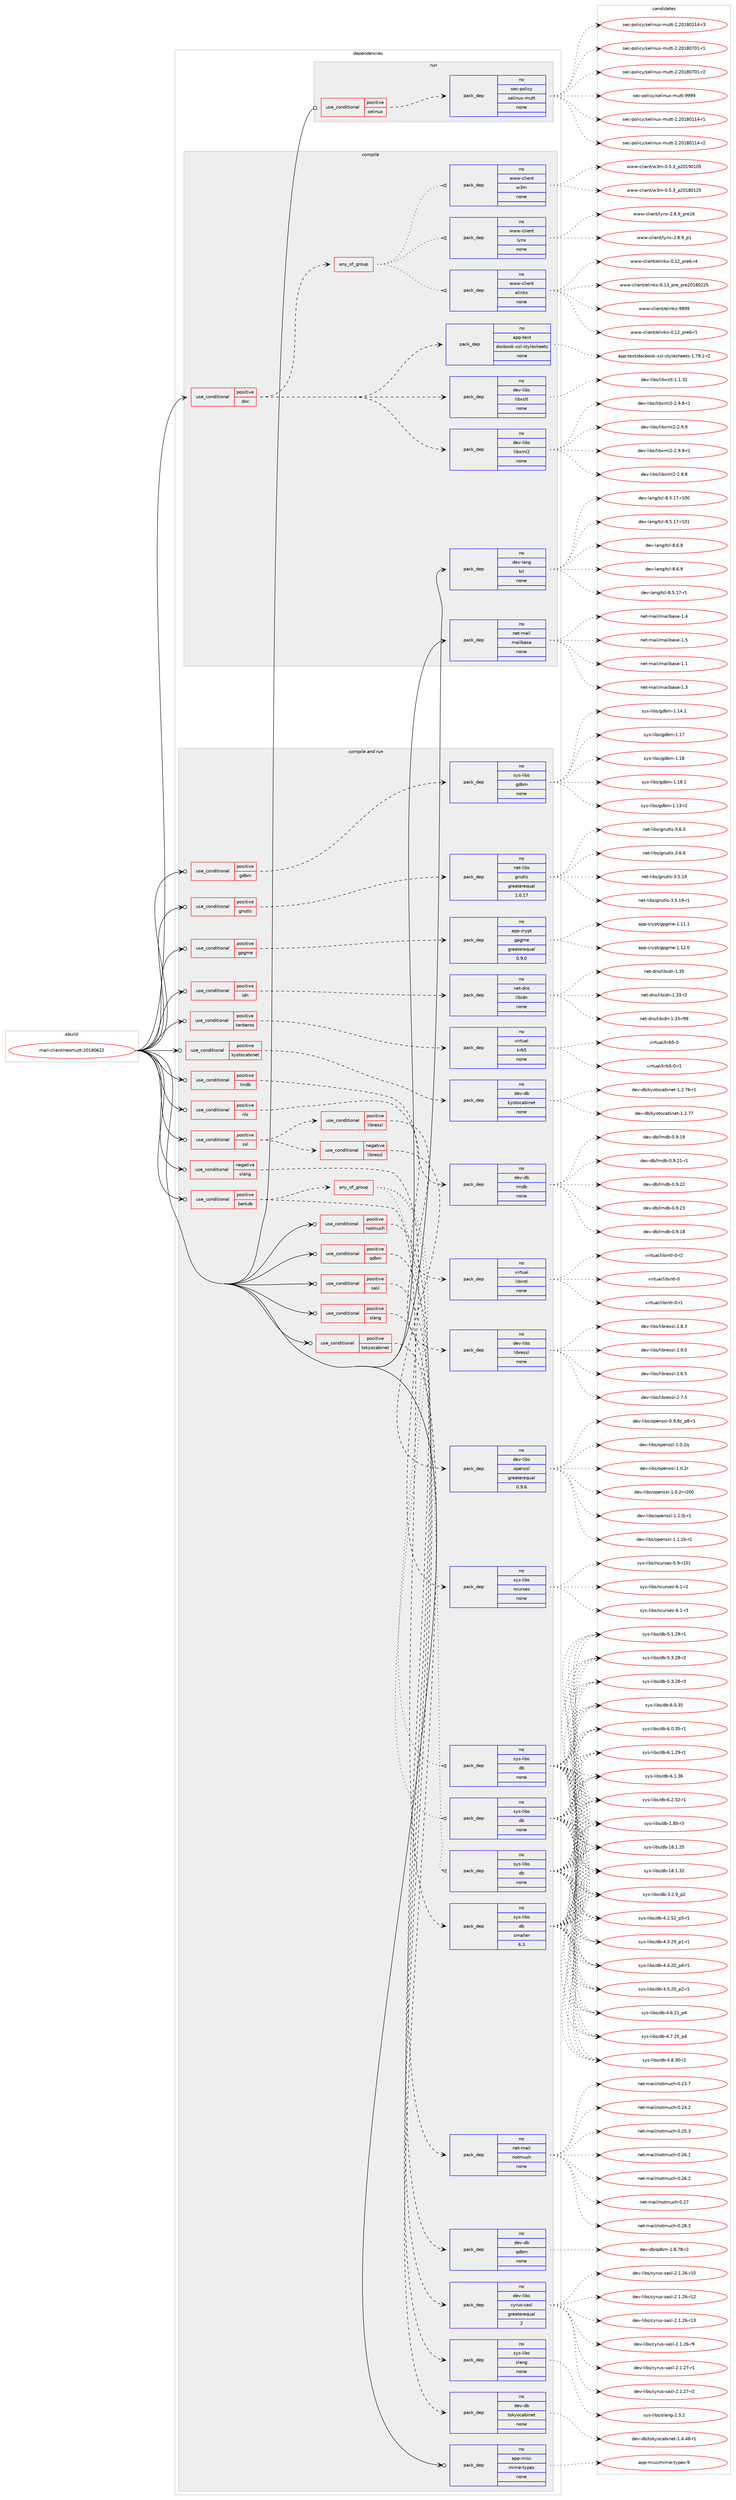 digraph prolog {

# *************
# Graph options
# *************

newrank=true;
concentrate=true;
compound=true;
graph [rankdir=LR,fontname=Helvetica,fontsize=10,ranksep=1.5];#, ranksep=2.5, nodesep=0.2];
edge  [arrowhead=vee];
node  [fontname=Helvetica,fontsize=10];

# **********
# The ebuild
# **********

subgraph cluster_leftcol {
color=gray;
rank=same;
label=<<i>ebuild</i>>;
id [label="mail-client/neomutt-20180622", color=red, width=4, href="../mail-client/neomutt-20180622.svg"];
}

# ****************
# The dependencies
# ****************

subgraph cluster_midcol {
color=gray;
label=<<i>dependencies</i>>;
subgraph cluster_compile {
fillcolor="#eeeeee";
style=filled;
label=<<i>compile</i>>;
subgraph cond430590 {
dependency1594308 [label=<<TABLE BORDER="0" CELLBORDER="1" CELLSPACING="0" CELLPADDING="4"><TR><TD ROWSPAN="3" CELLPADDING="10">use_conditional</TD></TR><TR><TD>positive</TD></TR><TR><TD>doc</TD></TR></TABLE>>, shape=none, color=red];
subgraph pack1138653 {
dependency1594309 [label=<<TABLE BORDER="0" CELLBORDER="1" CELLSPACING="0" CELLPADDING="4" WIDTH="220"><TR><TD ROWSPAN="6" CELLPADDING="30">pack_dep</TD></TR><TR><TD WIDTH="110">no</TD></TR><TR><TD>dev-libs</TD></TR><TR><TD>libxml2</TD></TR><TR><TD>none</TD></TR><TR><TD></TD></TR></TABLE>>, shape=none, color=blue];
}
dependency1594308:e -> dependency1594309:w [weight=20,style="dashed",arrowhead="vee"];
subgraph pack1138654 {
dependency1594310 [label=<<TABLE BORDER="0" CELLBORDER="1" CELLSPACING="0" CELLPADDING="4" WIDTH="220"><TR><TD ROWSPAN="6" CELLPADDING="30">pack_dep</TD></TR><TR><TD WIDTH="110">no</TD></TR><TR><TD>dev-libs</TD></TR><TR><TD>libxslt</TD></TR><TR><TD>none</TD></TR><TR><TD></TD></TR></TABLE>>, shape=none, color=blue];
}
dependency1594308:e -> dependency1594310:w [weight=20,style="dashed",arrowhead="vee"];
subgraph pack1138655 {
dependency1594311 [label=<<TABLE BORDER="0" CELLBORDER="1" CELLSPACING="0" CELLPADDING="4" WIDTH="220"><TR><TD ROWSPAN="6" CELLPADDING="30">pack_dep</TD></TR><TR><TD WIDTH="110">no</TD></TR><TR><TD>app-text</TD></TR><TR><TD>docbook-xsl-stylesheets</TD></TR><TR><TD>none</TD></TR><TR><TD></TD></TR></TABLE>>, shape=none, color=blue];
}
dependency1594308:e -> dependency1594311:w [weight=20,style="dashed",arrowhead="vee"];
subgraph any24421 {
dependency1594312 [label=<<TABLE BORDER="0" CELLBORDER="1" CELLSPACING="0" CELLPADDING="4"><TR><TD CELLPADDING="10">any_of_group</TD></TR></TABLE>>, shape=none, color=red];subgraph pack1138656 {
dependency1594313 [label=<<TABLE BORDER="0" CELLBORDER="1" CELLSPACING="0" CELLPADDING="4" WIDTH="220"><TR><TD ROWSPAN="6" CELLPADDING="30">pack_dep</TD></TR><TR><TD WIDTH="110">no</TD></TR><TR><TD>www-client</TD></TR><TR><TD>lynx</TD></TR><TR><TD>none</TD></TR><TR><TD></TD></TR></TABLE>>, shape=none, color=blue];
}
dependency1594312:e -> dependency1594313:w [weight=20,style="dotted",arrowhead="oinv"];
subgraph pack1138657 {
dependency1594314 [label=<<TABLE BORDER="0" CELLBORDER="1" CELLSPACING="0" CELLPADDING="4" WIDTH="220"><TR><TD ROWSPAN="6" CELLPADDING="30">pack_dep</TD></TR><TR><TD WIDTH="110">no</TD></TR><TR><TD>www-client</TD></TR><TR><TD>w3m</TD></TR><TR><TD>none</TD></TR><TR><TD></TD></TR></TABLE>>, shape=none, color=blue];
}
dependency1594312:e -> dependency1594314:w [weight=20,style="dotted",arrowhead="oinv"];
subgraph pack1138658 {
dependency1594315 [label=<<TABLE BORDER="0" CELLBORDER="1" CELLSPACING="0" CELLPADDING="4" WIDTH="220"><TR><TD ROWSPAN="6" CELLPADDING="30">pack_dep</TD></TR><TR><TD WIDTH="110">no</TD></TR><TR><TD>www-client</TD></TR><TR><TD>elinks</TD></TR><TR><TD>none</TD></TR><TR><TD></TD></TR></TABLE>>, shape=none, color=blue];
}
dependency1594312:e -> dependency1594315:w [weight=20,style="dotted",arrowhead="oinv"];
}
dependency1594308:e -> dependency1594312:w [weight=20,style="dashed",arrowhead="vee"];
}
id:e -> dependency1594308:w [weight=20,style="solid",arrowhead="vee"];
subgraph pack1138659 {
dependency1594316 [label=<<TABLE BORDER="0" CELLBORDER="1" CELLSPACING="0" CELLPADDING="4" WIDTH="220"><TR><TD ROWSPAN="6" CELLPADDING="30">pack_dep</TD></TR><TR><TD WIDTH="110">no</TD></TR><TR><TD>dev-lang</TD></TR><TR><TD>tcl</TD></TR><TR><TD>none</TD></TR><TR><TD></TD></TR></TABLE>>, shape=none, color=blue];
}
id:e -> dependency1594316:w [weight=20,style="solid",arrowhead="vee"];
subgraph pack1138660 {
dependency1594317 [label=<<TABLE BORDER="0" CELLBORDER="1" CELLSPACING="0" CELLPADDING="4" WIDTH="220"><TR><TD ROWSPAN="6" CELLPADDING="30">pack_dep</TD></TR><TR><TD WIDTH="110">no</TD></TR><TR><TD>net-mail</TD></TR><TR><TD>mailbase</TD></TR><TR><TD>none</TD></TR><TR><TD></TD></TR></TABLE>>, shape=none, color=blue];
}
id:e -> dependency1594317:w [weight=20,style="solid",arrowhead="vee"];
}
subgraph cluster_compileandrun {
fillcolor="#eeeeee";
style=filled;
label=<<i>compile and run</i>>;
subgraph cond430591 {
dependency1594318 [label=<<TABLE BORDER="0" CELLBORDER="1" CELLSPACING="0" CELLPADDING="4"><TR><TD ROWSPAN="3" CELLPADDING="10">use_conditional</TD></TR><TR><TD>negative</TD></TR><TR><TD>slang</TD></TR></TABLE>>, shape=none, color=red];
subgraph pack1138661 {
dependency1594319 [label=<<TABLE BORDER="0" CELLBORDER="1" CELLSPACING="0" CELLPADDING="4" WIDTH="220"><TR><TD ROWSPAN="6" CELLPADDING="30">pack_dep</TD></TR><TR><TD WIDTH="110">no</TD></TR><TR><TD>sys-libs</TD></TR><TR><TD>ncurses</TD></TR><TR><TD>none</TD></TR><TR><TD></TD></TR></TABLE>>, shape=none, color=blue];
}
dependency1594318:e -> dependency1594319:w [weight=20,style="dashed",arrowhead="vee"];
}
id:e -> dependency1594318:w [weight=20,style="solid",arrowhead="odotvee"];
subgraph cond430592 {
dependency1594320 [label=<<TABLE BORDER="0" CELLBORDER="1" CELLSPACING="0" CELLPADDING="4"><TR><TD ROWSPAN="3" CELLPADDING="10">use_conditional</TD></TR><TR><TD>positive</TD></TR><TR><TD>berkdb</TD></TR></TABLE>>, shape=none, color=red];
subgraph any24422 {
dependency1594321 [label=<<TABLE BORDER="0" CELLBORDER="1" CELLSPACING="0" CELLPADDING="4"><TR><TD CELLPADDING="10">any_of_group</TD></TR></TABLE>>, shape=none, color=red];subgraph pack1138662 {
dependency1594322 [label=<<TABLE BORDER="0" CELLBORDER="1" CELLSPACING="0" CELLPADDING="4" WIDTH="220"><TR><TD ROWSPAN="6" CELLPADDING="30">pack_dep</TD></TR><TR><TD WIDTH="110">no</TD></TR><TR><TD>sys-libs</TD></TR><TR><TD>db</TD></TR><TR><TD>none</TD></TR><TR><TD></TD></TR></TABLE>>, shape=none, color=blue];
}
dependency1594321:e -> dependency1594322:w [weight=20,style="dotted",arrowhead="oinv"];
subgraph pack1138663 {
dependency1594323 [label=<<TABLE BORDER="0" CELLBORDER="1" CELLSPACING="0" CELLPADDING="4" WIDTH="220"><TR><TD ROWSPAN="6" CELLPADDING="30">pack_dep</TD></TR><TR><TD WIDTH="110">no</TD></TR><TR><TD>sys-libs</TD></TR><TR><TD>db</TD></TR><TR><TD>none</TD></TR><TR><TD></TD></TR></TABLE>>, shape=none, color=blue];
}
dependency1594321:e -> dependency1594323:w [weight=20,style="dotted",arrowhead="oinv"];
subgraph pack1138664 {
dependency1594324 [label=<<TABLE BORDER="0" CELLBORDER="1" CELLSPACING="0" CELLPADDING="4" WIDTH="220"><TR><TD ROWSPAN="6" CELLPADDING="30">pack_dep</TD></TR><TR><TD WIDTH="110">no</TD></TR><TR><TD>sys-libs</TD></TR><TR><TD>db</TD></TR><TR><TD>none</TD></TR><TR><TD></TD></TR></TABLE>>, shape=none, color=blue];
}
dependency1594321:e -> dependency1594324:w [weight=20,style="dotted",arrowhead="oinv"];
}
dependency1594320:e -> dependency1594321:w [weight=20,style="dashed",arrowhead="vee"];
subgraph pack1138665 {
dependency1594325 [label=<<TABLE BORDER="0" CELLBORDER="1" CELLSPACING="0" CELLPADDING="4" WIDTH="220"><TR><TD ROWSPAN="6" CELLPADDING="30">pack_dep</TD></TR><TR><TD WIDTH="110">no</TD></TR><TR><TD>sys-libs</TD></TR><TR><TD>db</TD></TR><TR><TD>smaller</TD></TR><TR><TD>6.3</TD></TR></TABLE>>, shape=none, color=blue];
}
dependency1594320:e -> dependency1594325:w [weight=20,style="dashed",arrowhead="vee"];
}
id:e -> dependency1594320:w [weight=20,style="solid",arrowhead="odotvee"];
subgraph cond430593 {
dependency1594326 [label=<<TABLE BORDER="0" CELLBORDER="1" CELLSPACING="0" CELLPADDING="4"><TR><TD ROWSPAN="3" CELLPADDING="10">use_conditional</TD></TR><TR><TD>positive</TD></TR><TR><TD>gdbm</TD></TR></TABLE>>, shape=none, color=red];
subgraph pack1138666 {
dependency1594327 [label=<<TABLE BORDER="0" CELLBORDER="1" CELLSPACING="0" CELLPADDING="4" WIDTH="220"><TR><TD ROWSPAN="6" CELLPADDING="30">pack_dep</TD></TR><TR><TD WIDTH="110">no</TD></TR><TR><TD>sys-libs</TD></TR><TR><TD>gdbm</TD></TR><TR><TD>none</TD></TR><TR><TD></TD></TR></TABLE>>, shape=none, color=blue];
}
dependency1594326:e -> dependency1594327:w [weight=20,style="dashed",arrowhead="vee"];
}
id:e -> dependency1594326:w [weight=20,style="solid",arrowhead="odotvee"];
subgraph cond430594 {
dependency1594328 [label=<<TABLE BORDER="0" CELLBORDER="1" CELLSPACING="0" CELLPADDING="4"><TR><TD ROWSPAN="3" CELLPADDING="10">use_conditional</TD></TR><TR><TD>positive</TD></TR><TR><TD>gnutls</TD></TR></TABLE>>, shape=none, color=red];
subgraph pack1138667 {
dependency1594329 [label=<<TABLE BORDER="0" CELLBORDER="1" CELLSPACING="0" CELLPADDING="4" WIDTH="220"><TR><TD ROWSPAN="6" CELLPADDING="30">pack_dep</TD></TR><TR><TD WIDTH="110">no</TD></TR><TR><TD>net-libs</TD></TR><TR><TD>gnutls</TD></TR><TR><TD>greaterequal</TD></TR><TR><TD>1.0.17</TD></TR></TABLE>>, shape=none, color=blue];
}
dependency1594328:e -> dependency1594329:w [weight=20,style="dashed",arrowhead="vee"];
}
id:e -> dependency1594328:w [weight=20,style="solid",arrowhead="odotvee"];
subgraph cond430595 {
dependency1594330 [label=<<TABLE BORDER="0" CELLBORDER="1" CELLSPACING="0" CELLPADDING="4"><TR><TD ROWSPAN="3" CELLPADDING="10">use_conditional</TD></TR><TR><TD>positive</TD></TR><TR><TD>gpgme</TD></TR></TABLE>>, shape=none, color=red];
subgraph pack1138668 {
dependency1594331 [label=<<TABLE BORDER="0" CELLBORDER="1" CELLSPACING="0" CELLPADDING="4" WIDTH="220"><TR><TD ROWSPAN="6" CELLPADDING="30">pack_dep</TD></TR><TR><TD WIDTH="110">no</TD></TR><TR><TD>app-crypt</TD></TR><TR><TD>gpgme</TD></TR><TR><TD>greaterequal</TD></TR><TR><TD>0.9.0</TD></TR></TABLE>>, shape=none, color=blue];
}
dependency1594330:e -> dependency1594331:w [weight=20,style="dashed",arrowhead="vee"];
}
id:e -> dependency1594330:w [weight=20,style="solid",arrowhead="odotvee"];
subgraph cond430596 {
dependency1594332 [label=<<TABLE BORDER="0" CELLBORDER="1" CELLSPACING="0" CELLPADDING="4"><TR><TD ROWSPAN="3" CELLPADDING="10">use_conditional</TD></TR><TR><TD>positive</TD></TR><TR><TD>idn</TD></TR></TABLE>>, shape=none, color=red];
subgraph pack1138669 {
dependency1594333 [label=<<TABLE BORDER="0" CELLBORDER="1" CELLSPACING="0" CELLPADDING="4" WIDTH="220"><TR><TD ROWSPAN="6" CELLPADDING="30">pack_dep</TD></TR><TR><TD WIDTH="110">no</TD></TR><TR><TD>net-dns</TD></TR><TR><TD>libidn</TD></TR><TR><TD>none</TD></TR><TR><TD></TD></TR></TABLE>>, shape=none, color=blue];
}
dependency1594332:e -> dependency1594333:w [weight=20,style="dashed",arrowhead="vee"];
}
id:e -> dependency1594332:w [weight=20,style="solid",arrowhead="odotvee"];
subgraph cond430597 {
dependency1594334 [label=<<TABLE BORDER="0" CELLBORDER="1" CELLSPACING="0" CELLPADDING="4"><TR><TD ROWSPAN="3" CELLPADDING="10">use_conditional</TD></TR><TR><TD>positive</TD></TR><TR><TD>kerberos</TD></TR></TABLE>>, shape=none, color=red];
subgraph pack1138670 {
dependency1594335 [label=<<TABLE BORDER="0" CELLBORDER="1" CELLSPACING="0" CELLPADDING="4" WIDTH="220"><TR><TD ROWSPAN="6" CELLPADDING="30">pack_dep</TD></TR><TR><TD WIDTH="110">no</TD></TR><TR><TD>virtual</TD></TR><TR><TD>krb5</TD></TR><TR><TD>none</TD></TR><TR><TD></TD></TR></TABLE>>, shape=none, color=blue];
}
dependency1594334:e -> dependency1594335:w [weight=20,style="dashed",arrowhead="vee"];
}
id:e -> dependency1594334:w [weight=20,style="solid",arrowhead="odotvee"];
subgraph cond430598 {
dependency1594336 [label=<<TABLE BORDER="0" CELLBORDER="1" CELLSPACING="0" CELLPADDING="4"><TR><TD ROWSPAN="3" CELLPADDING="10">use_conditional</TD></TR><TR><TD>positive</TD></TR><TR><TD>kyotocabinet</TD></TR></TABLE>>, shape=none, color=red];
subgraph pack1138671 {
dependency1594337 [label=<<TABLE BORDER="0" CELLBORDER="1" CELLSPACING="0" CELLPADDING="4" WIDTH="220"><TR><TD ROWSPAN="6" CELLPADDING="30">pack_dep</TD></TR><TR><TD WIDTH="110">no</TD></TR><TR><TD>dev-db</TD></TR><TR><TD>kyotocabinet</TD></TR><TR><TD>none</TD></TR><TR><TD></TD></TR></TABLE>>, shape=none, color=blue];
}
dependency1594336:e -> dependency1594337:w [weight=20,style="dashed",arrowhead="vee"];
}
id:e -> dependency1594336:w [weight=20,style="solid",arrowhead="odotvee"];
subgraph cond430599 {
dependency1594338 [label=<<TABLE BORDER="0" CELLBORDER="1" CELLSPACING="0" CELLPADDING="4"><TR><TD ROWSPAN="3" CELLPADDING="10">use_conditional</TD></TR><TR><TD>positive</TD></TR><TR><TD>lmdb</TD></TR></TABLE>>, shape=none, color=red];
subgraph pack1138672 {
dependency1594339 [label=<<TABLE BORDER="0" CELLBORDER="1" CELLSPACING="0" CELLPADDING="4" WIDTH="220"><TR><TD ROWSPAN="6" CELLPADDING="30">pack_dep</TD></TR><TR><TD WIDTH="110">no</TD></TR><TR><TD>dev-db</TD></TR><TR><TD>lmdb</TD></TR><TR><TD>none</TD></TR><TR><TD></TD></TR></TABLE>>, shape=none, color=blue];
}
dependency1594338:e -> dependency1594339:w [weight=20,style="dashed",arrowhead="vee"];
}
id:e -> dependency1594338:w [weight=20,style="solid",arrowhead="odotvee"];
subgraph cond430600 {
dependency1594340 [label=<<TABLE BORDER="0" CELLBORDER="1" CELLSPACING="0" CELLPADDING="4"><TR><TD ROWSPAN="3" CELLPADDING="10">use_conditional</TD></TR><TR><TD>positive</TD></TR><TR><TD>nls</TD></TR></TABLE>>, shape=none, color=red];
subgraph pack1138673 {
dependency1594341 [label=<<TABLE BORDER="0" CELLBORDER="1" CELLSPACING="0" CELLPADDING="4" WIDTH="220"><TR><TD ROWSPAN="6" CELLPADDING="30">pack_dep</TD></TR><TR><TD WIDTH="110">no</TD></TR><TR><TD>virtual</TD></TR><TR><TD>libintl</TD></TR><TR><TD>none</TD></TR><TR><TD></TD></TR></TABLE>>, shape=none, color=blue];
}
dependency1594340:e -> dependency1594341:w [weight=20,style="dashed",arrowhead="vee"];
}
id:e -> dependency1594340:w [weight=20,style="solid",arrowhead="odotvee"];
subgraph cond430601 {
dependency1594342 [label=<<TABLE BORDER="0" CELLBORDER="1" CELLSPACING="0" CELLPADDING="4"><TR><TD ROWSPAN="3" CELLPADDING="10">use_conditional</TD></TR><TR><TD>positive</TD></TR><TR><TD>notmuch</TD></TR></TABLE>>, shape=none, color=red];
subgraph pack1138674 {
dependency1594343 [label=<<TABLE BORDER="0" CELLBORDER="1" CELLSPACING="0" CELLPADDING="4" WIDTH="220"><TR><TD ROWSPAN="6" CELLPADDING="30">pack_dep</TD></TR><TR><TD WIDTH="110">no</TD></TR><TR><TD>net-mail</TD></TR><TR><TD>notmuch</TD></TR><TR><TD>none</TD></TR><TR><TD></TD></TR></TABLE>>, shape=none, color=blue];
}
dependency1594342:e -> dependency1594343:w [weight=20,style="dashed",arrowhead="vee"];
}
id:e -> dependency1594342:w [weight=20,style="solid",arrowhead="odotvee"];
subgraph cond430602 {
dependency1594344 [label=<<TABLE BORDER="0" CELLBORDER="1" CELLSPACING="0" CELLPADDING="4"><TR><TD ROWSPAN="3" CELLPADDING="10">use_conditional</TD></TR><TR><TD>positive</TD></TR><TR><TD>qdbm</TD></TR></TABLE>>, shape=none, color=red];
subgraph pack1138675 {
dependency1594345 [label=<<TABLE BORDER="0" CELLBORDER="1" CELLSPACING="0" CELLPADDING="4" WIDTH="220"><TR><TD ROWSPAN="6" CELLPADDING="30">pack_dep</TD></TR><TR><TD WIDTH="110">no</TD></TR><TR><TD>dev-db</TD></TR><TR><TD>qdbm</TD></TR><TR><TD>none</TD></TR><TR><TD></TD></TR></TABLE>>, shape=none, color=blue];
}
dependency1594344:e -> dependency1594345:w [weight=20,style="dashed",arrowhead="vee"];
}
id:e -> dependency1594344:w [weight=20,style="solid",arrowhead="odotvee"];
subgraph cond430603 {
dependency1594346 [label=<<TABLE BORDER="0" CELLBORDER="1" CELLSPACING="0" CELLPADDING="4"><TR><TD ROWSPAN="3" CELLPADDING="10">use_conditional</TD></TR><TR><TD>positive</TD></TR><TR><TD>sasl</TD></TR></TABLE>>, shape=none, color=red];
subgraph pack1138676 {
dependency1594347 [label=<<TABLE BORDER="0" CELLBORDER="1" CELLSPACING="0" CELLPADDING="4" WIDTH="220"><TR><TD ROWSPAN="6" CELLPADDING="30">pack_dep</TD></TR><TR><TD WIDTH="110">no</TD></TR><TR><TD>dev-libs</TD></TR><TR><TD>cyrus-sasl</TD></TR><TR><TD>greaterequal</TD></TR><TR><TD>2</TD></TR></TABLE>>, shape=none, color=blue];
}
dependency1594346:e -> dependency1594347:w [weight=20,style="dashed",arrowhead="vee"];
}
id:e -> dependency1594346:w [weight=20,style="solid",arrowhead="odotvee"];
subgraph cond430604 {
dependency1594348 [label=<<TABLE BORDER="0" CELLBORDER="1" CELLSPACING="0" CELLPADDING="4"><TR><TD ROWSPAN="3" CELLPADDING="10">use_conditional</TD></TR><TR><TD>positive</TD></TR><TR><TD>slang</TD></TR></TABLE>>, shape=none, color=red];
subgraph pack1138677 {
dependency1594349 [label=<<TABLE BORDER="0" CELLBORDER="1" CELLSPACING="0" CELLPADDING="4" WIDTH="220"><TR><TD ROWSPAN="6" CELLPADDING="30">pack_dep</TD></TR><TR><TD WIDTH="110">no</TD></TR><TR><TD>sys-libs</TD></TR><TR><TD>slang</TD></TR><TR><TD>none</TD></TR><TR><TD></TD></TR></TABLE>>, shape=none, color=blue];
}
dependency1594348:e -> dependency1594349:w [weight=20,style="dashed",arrowhead="vee"];
}
id:e -> dependency1594348:w [weight=20,style="solid",arrowhead="odotvee"];
subgraph cond430605 {
dependency1594350 [label=<<TABLE BORDER="0" CELLBORDER="1" CELLSPACING="0" CELLPADDING="4"><TR><TD ROWSPAN="3" CELLPADDING="10">use_conditional</TD></TR><TR><TD>positive</TD></TR><TR><TD>ssl</TD></TR></TABLE>>, shape=none, color=red];
subgraph cond430606 {
dependency1594351 [label=<<TABLE BORDER="0" CELLBORDER="1" CELLSPACING="0" CELLPADDING="4"><TR><TD ROWSPAN="3" CELLPADDING="10">use_conditional</TD></TR><TR><TD>negative</TD></TR><TR><TD>libressl</TD></TR></TABLE>>, shape=none, color=red];
subgraph pack1138678 {
dependency1594352 [label=<<TABLE BORDER="0" CELLBORDER="1" CELLSPACING="0" CELLPADDING="4" WIDTH="220"><TR><TD ROWSPAN="6" CELLPADDING="30">pack_dep</TD></TR><TR><TD WIDTH="110">no</TD></TR><TR><TD>dev-libs</TD></TR><TR><TD>openssl</TD></TR><TR><TD>greaterequal</TD></TR><TR><TD>0.9.6</TD></TR></TABLE>>, shape=none, color=blue];
}
dependency1594351:e -> dependency1594352:w [weight=20,style="dashed",arrowhead="vee"];
}
dependency1594350:e -> dependency1594351:w [weight=20,style="dashed",arrowhead="vee"];
subgraph cond430607 {
dependency1594353 [label=<<TABLE BORDER="0" CELLBORDER="1" CELLSPACING="0" CELLPADDING="4"><TR><TD ROWSPAN="3" CELLPADDING="10">use_conditional</TD></TR><TR><TD>positive</TD></TR><TR><TD>libressl</TD></TR></TABLE>>, shape=none, color=red];
subgraph pack1138679 {
dependency1594354 [label=<<TABLE BORDER="0" CELLBORDER="1" CELLSPACING="0" CELLPADDING="4" WIDTH="220"><TR><TD ROWSPAN="6" CELLPADDING="30">pack_dep</TD></TR><TR><TD WIDTH="110">no</TD></TR><TR><TD>dev-libs</TD></TR><TR><TD>libressl</TD></TR><TR><TD>none</TD></TR><TR><TD></TD></TR></TABLE>>, shape=none, color=blue];
}
dependency1594353:e -> dependency1594354:w [weight=20,style="dashed",arrowhead="vee"];
}
dependency1594350:e -> dependency1594353:w [weight=20,style="dashed",arrowhead="vee"];
}
id:e -> dependency1594350:w [weight=20,style="solid",arrowhead="odotvee"];
subgraph cond430608 {
dependency1594355 [label=<<TABLE BORDER="0" CELLBORDER="1" CELLSPACING="0" CELLPADDING="4"><TR><TD ROWSPAN="3" CELLPADDING="10">use_conditional</TD></TR><TR><TD>positive</TD></TR><TR><TD>tokyocabinet</TD></TR></TABLE>>, shape=none, color=red];
subgraph pack1138680 {
dependency1594356 [label=<<TABLE BORDER="0" CELLBORDER="1" CELLSPACING="0" CELLPADDING="4" WIDTH="220"><TR><TD ROWSPAN="6" CELLPADDING="30">pack_dep</TD></TR><TR><TD WIDTH="110">no</TD></TR><TR><TD>dev-db</TD></TR><TR><TD>tokyocabinet</TD></TR><TR><TD>none</TD></TR><TR><TD></TD></TR></TABLE>>, shape=none, color=blue];
}
dependency1594355:e -> dependency1594356:w [weight=20,style="dashed",arrowhead="vee"];
}
id:e -> dependency1594355:w [weight=20,style="solid",arrowhead="odotvee"];
subgraph pack1138681 {
dependency1594357 [label=<<TABLE BORDER="0" CELLBORDER="1" CELLSPACING="0" CELLPADDING="4" WIDTH="220"><TR><TD ROWSPAN="6" CELLPADDING="30">pack_dep</TD></TR><TR><TD WIDTH="110">no</TD></TR><TR><TD>app-misc</TD></TR><TR><TD>mime-types</TD></TR><TR><TD>none</TD></TR><TR><TD></TD></TR></TABLE>>, shape=none, color=blue];
}
id:e -> dependency1594357:w [weight=20,style="solid",arrowhead="odotvee"];
}
subgraph cluster_run {
fillcolor="#eeeeee";
style=filled;
label=<<i>run</i>>;
subgraph cond430609 {
dependency1594358 [label=<<TABLE BORDER="0" CELLBORDER="1" CELLSPACING="0" CELLPADDING="4"><TR><TD ROWSPAN="3" CELLPADDING="10">use_conditional</TD></TR><TR><TD>positive</TD></TR><TR><TD>selinux</TD></TR></TABLE>>, shape=none, color=red];
subgraph pack1138682 {
dependency1594359 [label=<<TABLE BORDER="0" CELLBORDER="1" CELLSPACING="0" CELLPADDING="4" WIDTH="220"><TR><TD ROWSPAN="6" CELLPADDING="30">pack_dep</TD></TR><TR><TD WIDTH="110">no</TD></TR><TR><TD>sec-policy</TD></TR><TR><TD>selinux-mutt</TD></TR><TR><TD>none</TD></TR><TR><TD></TD></TR></TABLE>>, shape=none, color=blue];
}
dependency1594358:e -> dependency1594359:w [weight=20,style="dashed",arrowhead="vee"];
}
id:e -> dependency1594358:w [weight=20,style="solid",arrowhead="odot"];
}
}

# **************
# The candidates
# **************

subgraph cluster_choices {
rank=same;
color=gray;
label=<<i>candidates</i>>;

subgraph choice1138653 {
color=black;
nodesep=1;
choice1001011184510810598115471081059812010910850455046574656 [label="dev-libs/libxml2-2.9.8", color=red, width=4,href="../dev-libs/libxml2-2.9.8.svg"];
choice10010111845108105981154710810598120109108504550465746564511449 [label="dev-libs/libxml2-2.9.8-r1", color=red, width=4,href="../dev-libs/libxml2-2.9.8-r1.svg"];
choice1001011184510810598115471081059812010910850455046574657 [label="dev-libs/libxml2-2.9.9", color=red, width=4,href="../dev-libs/libxml2-2.9.9.svg"];
choice10010111845108105981154710810598120109108504550465746574511449 [label="dev-libs/libxml2-2.9.9-r1", color=red, width=4,href="../dev-libs/libxml2-2.9.9-r1.svg"];
dependency1594309:e -> choice1001011184510810598115471081059812010910850455046574656:w [style=dotted,weight="100"];
dependency1594309:e -> choice10010111845108105981154710810598120109108504550465746564511449:w [style=dotted,weight="100"];
dependency1594309:e -> choice1001011184510810598115471081059812010910850455046574657:w [style=dotted,weight="100"];
dependency1594309:e -> choice10010111845108105981154710810598120109108504550465746574511449:w [style=dotted,weight="100"];
}
subgraph choice1138654 {
color=black;
nodesep=1;
choice1001011184510810598115471081059812011510811645494649465150 [label="dev-libs/libxslt-1.1.32", color=red, width=4,href="../dev-libs/libxslt-1.1.32.svg"];
dependency1594310:e -> choice1001011184510810598115471081059812011510811645494649465150:w [style=dotted,weight="100"];
}
subgraph choice1138655 {
color=black;
nodesep=1;
choice97112112451161011201164710011199981111111074512011510845115116121108101115104101101116115454946555746494511450 [label="app-text/docbook-xsl-stylesheets-1.79.1-r2", color=red, width=4,href="../app-text/docbook-xsl-stylesheets-1.79.1-r2.svg"];
dependency1594311:e -> choice97112112451161011201164710011199981111111074512011510845115116121108101115104101101116115454946555746494511450:w [style=dotted,weight="100"];
}
subgraph choice1138656 {
color=black;
nodesep=1;
choice1191191194599108105101110116471081211101204550465646579511249 [label="www-client/lynx-2.8.9_p1", color=red, width=4,href="../www-client/lynx-2.8.9_p1.svg"];
choice119119119459910810510111011647108121110120455046564657951121141014954 [label="www-client/lynx-2.8.9_pre16", color=red, width=4,href="../www-client/lynx-2.8.9_pre16.svg"];
dependency1594313:e -> choice1191191194599108105101110116471081211101204550465646579511249:w [style=dotted,weight="100"];
dependency1594313:e -> choice119119119459910810510111011647108121110120455046564657951121141014954:w [style=dotted,weight="100"];
}
subgraph choice1138657 {
color=black;
nodesep=1;
choice11911911945991081051011101164711951109454846534651951125048495648495053 [label="www-client/w3m-0.5.3_p20180125", color=red, width=4,href="../www-client/w3m-0.5.3_p20180125.svg"];
choice11911911945991081051011101164711951109454846534651951125048495748494853 [label="www-client/w3m-0.5.3_p20190105", color=red, width=4,href="../www-client/w3m-0.5.3_p20190105.svg"];
dependency1594314:e -> choice11911911945991081051011101164711951109454846534651951125048495648495053:w [style=dotted,weight="100"];
dependency1594314:e -> choice11911911945991081051011101164711951109454846534651951125048495748494853:w [style=dotted,weight="100"];
}
subgraph choice1138658 {
color=black;
nodesep=1;
choice119119119459910810510111011647101108105110107115454846495095112114101544511449 [label="www-client/elinks-0.12_pre6-r1", color=red, width=4,href="../www-client/elinks-0.12_pre6-r1.svg"];
choice119119119459910810510111011647101108105110107115454846495095112114101544511452 [label="www-client/elinks-0.12_pre6-r4", color=red, width=4,href="../www-client/elinks-0.12_pre6-r4.svg"];
choice119119119459910810510111011647101108105110107115454846495195112114101951121141015048495648505053 [label="www-client/elinks-0.13_pre_pre20180225", color=red, width=4,href="../www-client/elinks-0.13_pre_pre20180225.svg"];
choice1191191194599108105101110116471011081051101071154557575757 [label="www-client/elinks-9999", color=red, width=4,href="../www-client/elinks-9999.svg"];
dependency1594315:e -> choice119119119459910810510111011647101108105110107115454846495095112114101544511449:w [style=dotted,weight="100"];
dependency1594315:e -> choice119119119459910810510111011647101108105110107115454846495095112114101544511452:w [style=dotted,weight="100"];
dependency1594315:e -> choice119119119459910810510111011647101108105110107115454846495195112114101951121141015048495648505053:w [style=dotted,weight="100"];
dependency1594315:e -> choice1191191194599108105101110116471011081051101071154557575757:w [style=dotted,weight="100"];
}
subgraph choice1138659 {
color=black;
nodesep=1;
choice10010111845108971101034711699108455646534649554511449 [label="dev-lang/tcl-8.5.17-r1", color=red, width=4,href="../dev-lang/tcl-8.5.17-r1.svg"];
choice100101118451089711010347116991084556465346495545114494848 [label="dev-lang/tcl-8.5.17-r100", color=red, width=4,href="../dev-lang/tcl-8.5.17-r100.svg"];
choice100101118451089711010347116991084556465346495545114494849 [label="dev-lang/tcl-8.5.17-r101", color=red, width=4,href="../dev-lang/tcl-8.5.17-r101.svg"];
choice10010111845108971101034711699108455646544656 [label="dev-lang/tcl-8.6.8", color=red, width=4,href="../dev-lang/tcl-8.6.8.svg"];
choice10010111845108971101034711699108455646544657 [label="dev-lang/tcl-8.6.9", color=red, width=4,href="../dev-lang/tcl-8.6.9.svg"];
dependency1594316:e -> choice10010111845108971101034711699108455646534649554511449:w [style=dotted,weight="100"];
dependency1594316:e -> choice100101118451089711010347116991084556465346495545114494848:w [style=dotted,weight="100"];
dependency1594316:e -> choice100101118451089711010347116991084556465346495545114494849:w [style=dotted,weight="100"];
dependency1594316:e -> choice10010111845108971101034711699108455646544656:w [style=dotted,weight="100"];
dependency1594316:e -> choice10010111845108971101034711699108455646544657:w [style=dotted,weight="100"];
}
subgraph choice1138660 {
color=black;
nodesep=1;
choice11010111645109971051084710997105108989711510145494649 [label="net-mail/mailbase-1.1", color=red, width=4,href="../net-mail/mailbase-1.1.svg"];
choice11010111645109971051084710997105108989711510145494651 [label="net-mail/mailbase-1.3", color=red, width=4,href="../net-mail/mailbase-1.3.svg"];
choice11010111645109971051084710997105108989711510145494652 [label="net-mail/mailbase-1.4", color=red, width=4,href="../net-mail/mailbase-1.4.svg"];
choice11010111645109971051084710997105108989711510145494653 [label="net-mail/mailbase-1.5", color=red, width=4,href="../net-mail/mailbase-1.5.svg"];
dependency1594317:e -> choice11010111645109971051084710997105108989711510145494649:w [style=dotted,weight="100"];
dependency1594317:e -> choice11010111645109971051084710997105108989711510145494651:w [style=dotted,weight="100"];
dependency1594317:e -> choice11010111645109971051084710997105108989711510145494652:w [style=dotted,weight="100"];
dependency1594317:e -> choice11010111645109971051084710997105108989711510145494653:w [style=dotted,weight="100"];
}
subgraph choice1138661 {
color=black;
nodesep=1;
choice115121115451081059811547110991171141151011154553465745114494849 [label="sys-libs/ncurses-5.9-r101", color=red, width=4,href="../sys-libs/ncurses-5.9-r101.svg"];
choice11512111545108105981154711099117114115101115455446494511450 [label="sys-libs/ncurses-6.1-r2", color=red, width=4,href="../sys-libs/ncurses-6.1-r2.svg"];
choice11512111545108105981154711099117114115101115455446494511451 [label="sys-libs/ncurses-6.1-r3", color=red, width=4,href="../sys-libs/ncurses-6.1-r3.svg"];
dependency1594319:e -> choice115121115451081059811547110991171141151011154553465745114494849:w [style=dotted,weight="100"];
dependency1594319:e -> choice11512111545108105981154711099117114115101115455446494511450:w [style=dotted,weight="100"];
dependency1594319:e -> choice11512111545108105981154711099117114115101115455446494511451:w [style=dotted,weight="100"];
}
subgraph choice1138662 {
color=black;
nodesep=1;
choice1151211154510810598115471009845494656534511451 [label="sys-libs/db-1.85-r3", color=red, width=4,href="../sys-libs/db-1.85-r3.svg"];
choice115121115451081059811547100984549564649465053 [label="sys-libs/db-18.1.25", color=red, width=4,href="../sys-libs/db-18.1.25.svg"];
choice115121115451081059811547100984549564649465150 [label="sys-libs/db-18.1.32", color=red, width=4,href="../sys-libs/db-18.1.32.svg"];
choice115121115451081059811547100984551465046579511250 [label="sys-libs/db-3.2.9_p2", color=red, width=4,href="../sys-libs/db-3.2.9_p2.svg"];
choice115121115451081059811547100984552465046535095112534511449 [label="sys-libs/db-4.2.52_p5-r1", color=red, width=4,href="../sys-libs/db-4.2.52_p5-r1.svg"];
choice115121115451081059811547100984552465146505795112494511449 [label="sys-libs/db-4.3.29_p1-r1", color=red, width=4,href="../sys-libs/db-4.3.29_p1-r1.svg"];
choice115121115451081059811547100984552465246504895112524511449 [label="sys-libs/db-4.4.20_p4-r1", color=red, width=4,href="../sys-libs/db-4.4.20_p4-r1.svg"];
choice115121115451081059811547100984552465346504895112504511449 [label="sys-libs/db-4.5.20_p2-r1", color=red, width=4,href="../sys-libs/db-4.5.20_p2-r1.svg"];
choice11512111545108105981154710098455246544650499511252 [label="sys-libs/db-4.6.21_p4", color=red, width=4,href="../sys-libs/db-4.6.21_p4.svg"];
choice11512111545108105981154710098455246554650539511252 [label="sys-libs/db-4.7.25_p4", color=red, width=4,href="../sys-libs/db-4.7.25_p4.svg"];
choice11512111545108105981154710098455246564651484511450 [label="sys-libs/db-4.8.30-r2", color=red, width=4,href="../sys-libs/db-4.8.30-r2.svg"];
choice11512111545108105981154710098455346494650574511449 [label="sys-libs/db-5.1.29-r1", color=red, width=4,href="../sys-libs/db-5.1.29-r1.svg"];
choice11512111545108105981154710098455346514650564511450 [label="sys-libs/db-5.3.28-r2", color=red, width=4,href="../sys-libs/db-5.3.28-r2.svg"];
choice11512111545108105981154710098455346514650564511451 [label="sys-libs/db-5.3.28-r3", color=red, width=4,href="../sys-libs/db-5.3.28-r3.svg"];
choice1151211154510810598115471009845544648465153 [label="sys-libs/db-6.0.35", color=red, width=4,href="../sys-libs/db-6.0.35.svg"];
choice11512111545108105981154710098455446484651534511449 [label="sys-libs/db-6.0.35-r1", color=red, width=4,href="../sys-libs/db-6.0.35-r1.svg"];
choice11512111545108105981154710098455446494650574511449 [label="sys-libs/db-6.1.29-r1", color=red, width=4,href="../sys-libs/db-6.1.29-r1.svg"];
choice1151211154510810598115471009845544649465154 [label="sys-libs/db-6.1.36", color=red, width=4,href="../sys-libs/db-6.1.36.svg"];
choice11512111545108105981154710098455446504651504511449 [label="sys-libs/db-6.2.32-r1", color=red, width=4,href="../sys-libs/db-6.2.32-r1.svg"];
dependency1594322:e -> choice1151211154510810598115471009845494656534511451:w [style=dotted,weight="100"];
dependency1594322:e -> choice115121115451081059811547100984549564649465053:w [style=dotted,weight="100"];
dependency1594322:e -> choice115121115451081059811547100984549564649465150:w [style=dotted,weight="100"];
dependency1594322:e -> choice115121115451081059811547100984551465046579511250:w [style=dotted,weight="100"];
dependency1594322:e -> choice115121115451081059811547100984552465046535095112534511449:w [style=dotted,weight="100"];
dependency1594322:e -> choice115121115451081059811547100984552465146505795112494511449:w [style=dotted,weight="100"];
dependency1594322:e -> choice115121115451081059811547100984552465246504895112524511449:w [style=dotted,weight="100"];
dependency1594322:e -> choice115121115451081059811547100984552465346504895112504511449:w [style=dotted,weight="100"];
dependency1594322:e -> choice11512111545108105981154710098455246544650499511252:w [style=dotted,weight="100"];
dependency1594322:e -> choice11512111545108105981154710098455246554650539511252:w [style=dotted,weight="100"];
dependency1594322:e -> choice11512111545108105981154710098455246564651484511450:w [style=dotted,weight="100"];
dependency1594322:e -> choice11512111545108105981154710098455346494650574511449:w [style=dotted,weight="100"];
dependency1594322:e -> choice11512111545108105981154710098455346514650564511450:w [style=dotted,weight="100"];
dependency1594322:e -> choice11512111545108105981154710098455346514650564511451:w [style=dotted,weight="100"];
dependency1594322:e -> choice1151211154510810598115471009845544648465153:w [style=dotted,weight="100"];
dependency1594322:e -> choice11512111545108105981154710098455446484651534511449:w [style=dotted,weight="100"];
dependency1594322:e -> choice11512111545108105981154710098455446494650574511449:w [style=dotted,weight="100"];
dependency1594322:e -> choice1151211154510810598115471009845544649465154:w [style=dotted,weight="100"];
dependency1594322:e -> choice11512111545108105981154710098455446504651504511449:w [style=dotted,weight="100"];
}
subgraph choice1138663 {
color=black;
nodesep=1;
choice1151211154510810598115471009845494656534511451 [label="sys-libs/db-1.85-r3", color=red, width=4,href="../sys-libs/db-1.85-r3.svg"];
choice115121115451081059811547100984549564649465053 [label="sys-libs/db-18.1.25", color=red, width=4,href="../sys-libs/db-18.1.25.svg"];
choice115121115451081059811547100984549564649465150 [label="sys-libs/db-18.1.32", color=red, width=4,href="../sys-libs/db-18.1.32.svg"];
choice115121115451081059811547100984551465046579511250 [label="sys-libs/db-3.2.9_p2", color=red, width=4,href="../sys-libs/db-3.2.9_p2.svg"];
choice115121115451081059811547100984552465046535095112534511449 [label="sys-libs/db-4.2.52_p5-r1", color=red, width=4,href="../sys-libs/db-4.2.52_p5-r1.svg"];
choice115121115451081059811547100984552465146505795112494511449 [label="sys-libs/db-4.3.29_p1-r1", color=red, width=4,href="../sys-libs/db-4.3.29_p1-r1.svg"];
choice115121115451081059811547100984552465246504895112524511449 [label="sys-libs/db-4.4.20_p4-r1", color=red, width=4,href="../sys-libs/db-4.4.20_p4-r1.svg"];
choice115121115451081059811547100984552465346504895112504511449 [label="sys-libs/db-4.5.20_p2-r1", color=red, width=4,href="../sys-libs/db-4.5.20_p2-r1.svg"];
choice11512111545108105981154710098455246544650499511252 [label="sys-libs/db-4.6.21_p4", color=red, width=4,href="../sys-libs/db-4.6.21_p4.svg"];
choice11512111545108105981154710098455246554650539511252 [label="sys-libs/db-4.7.25_p4", color=red, width=4,href="../sys-libs/db-4.7.25_p4.svg"];
choice11512111545108105981154710098455246564651484511450 [label="sys-libs/db-4.8.30-r2", color=red, width=4,href="../sys-libs/db-4.8.30-r2.svg"];
choice11512111545108105981154710098455346494650574511449 [label="sys-libs/db-5.1.29-r1", color=red, width=4,href="../sys-libs/db-5.1.29-r1.svg"];
choice11512111545108105981154710098455346514650564511450 [label="sys-libs/db-5.3.28-r2", color=red, width=4,href="../sys-libs/db-5.3.28-r2.svg"];
choice11512111545108105981154710098455346514650564511451 [label="sys-libs/db-5.3.28-r3", color=red, width=4,href="../sys-libs/db-5.3.28-r3.svg"];
choice1151211154510810598115471009845544648465153 [label="sys-libs/db-6.0.35", color=red, width=4,href="../sys-libs/db-6.0.35.svg"];
choice11512111545108105981154710098455446484651534511449 [label="sys-libs/db-6.0.35-r1", color=red, width=4,href="../sys-libs/db-6.0.35-r1.svg"];
choice11512111545108105981154710098455446494650574511449 [label="sys-libs/db-6.1.29-r1", color=red, width=4,href="../sys-libs/db-6.1.29-r1.svg"];
choice1151211154510810598115471009845544649465154 [label="sys-libs/db-6.1.36", color=red, width=4,href="../sys-libs/db-6.1.36.svg"];
choice11512111545108105981154710098455446504651504511449 [label="sys-libs/db-6.2.32-r1", color=red, width=4,href="../sys-libs/db-6.2.32-r1.svg"];
dependency1594323:e -> choice1151211154510810598115471009845494656534511451:w [style=dotted,weight="100"];
dependency1594323:e -> choice115121115451081059811547100984549564649465053:w [style=dotted,weight="100"];
dependency1594323:e -> choice115121115451081059811547100984549564649465150:w [style=dotted,weight="100"];
dependency1594323:e -> choice115121115451081059811547100984551465046579511250:w [style=dotted,weight="100"];
dependency1594323:e -> choice115121115451081059811547100984552465046535095112534511449:w [style=dotted,weight="100"];
dependency1594323:e -> choice115121115451081059811547100984552465146505795112494511449:w [style=dotted,weight="100"];
dependency1594323:e -> choice115121115451081059811547100984552465246504895112524511449:w [style=dotted,weight="100"];
dependency1594323:e -> choice115121115451081059811547100984552465346504895112504511449:w [style=dotted,weight="100"];
dependency1594323:e -> choice11512111545108105981154710098455246544650499511252:w [style=dotted,weight="100"];
dependency1594323:e -> choice11512111545108105981154710098455246554650539511252:w [style=dotted,weight="100"];
dependency1594323:e -> choice11512111545108105981154710098455246564651484511450:w [style=dotted,weight="100"];
dependency1594323:e -> choice11512111545108105981154710098455346494650574511449:w [style=dotted,weight="100"];
dependency1594323:e -> choice11512111545108105981154710098455346514650564511450:w [style=dotted,weight="100"];
dependency1594323:e -> choice11512111545108105981154710098455346514650564511451:w [style=dotted,weight="100"];
dependency1594323:e -> choice1151211154510810598115471009845544648465153:w [style=dotted,weight="100"];
dependency1594323:e -> choice11512111545108105981154710098455446484651534511449:w [style=dotted,weight="100"];
dependency1594323:e -> choice11512111545108105981154710098455446494650574511449:w [style=dotted,weight="100"];
dependency1594323:e -> choice1151211154510810598115471009845544649465154:w [style=dotted,weight="100"];
dependency1594323:e -> choice11512111545108105981154710098455446504651504511449:w [style=dotted,weight="100"];
}
subgraph choice1138664 {
color=black;
nodesep=1;
choice1151211154510810598115471009845494656534511451 [label="sys-libs/db-1.85-r3", color=red, width=4,href="../sys-libs/db-1.85-r3.svg"];
choice115121115451081059811547100984549564649465053 [label="sys-libs/db-18.1.25", color=red, width=4,href="../sys-libs/db-18.1.25.svg"];
choice115121115451081059811547100984549564649465150 [label="sys-libs/db-18.1.32", color=red, width=4,href="../sys-libs/db-18.1.32.svg"];
choice115121115451081059811547100984551465046579511250 [label="sys-libs/db-3.2.9_p2", color=red, width=4,href="../sys-libs/db-3.2.9_p2.svg"];
choice115121115451081059811547100984552465046535095112534511449 [label="sys-libs/db-4.2.52_p5-r1", color=red, width=4,href="../sys-libs/db-4.2.52_p5-r1.svg"];
choice115121115451081059811547100984552465146505795112494511449 [label="sys-libs/db-4.3.29_p1-r1", color=red, width=4,href="../sys-libs/db-4.3.29_p1-r1.svg"];
choice115121115451081059811547100984552465246504895112524511449 [label="sys-libs/db-4.4.20_p4-r1", color=red, width=4,href="../sys-libs/db-4.4.20_p4-r1.svg"];
choice115121115451081059811547100984552465346504895112504511449 [label="sys-libs/db-4.5.20_p2-r1", color=red, width=4,href="../sys-libs/db-4.5.20_p2-r1.svg"];
choice11512111545108105981154710098455246544650499511252 [label="sys-libs/db-4.6.21_p4", color=red, width=4,href="../sys-libs/db-4.6.21_p4.svg"];
choice11512111545108105981154710098455246554650539511252 [label="sys-libs/db-4.7.25_p4", color=red, width=4,href="../sys-libs/db-4.7.25_p4.svg"];
choice11512111545108105981154710098455246564651484511450 [label="sys-libs/db-4.8.30-r2", color=red, width=4,href="../sys-libs/db-4.8.30-r2.svg"];
choice11512111545108105981154710098455346494650574511449 [label="sys-libs/db-5.1.29-r1", color=red, width=4,href="../sys-libs/db-5.1.29-r1.svg"];
choice11512111545108105981154710098455346514650564511450 [label="sys-libs/db-5.3.28-r2", color=red, width=4,href="../sys-libs/db-5.3.28-r2.svg"];
choice11512111545108105981154710098455346514650564511451 [label="sys-libs/db-5.3.28-r3", color=red, width=4,href="../sys-libs/db-5.3.28-r3.svg"];
choice1151211154510810598115471009845544648465153 [label="sys-libs/db-6.0.35", color=red, width=4,href="../sys-libs/db-6.0.35.svg"];
choice11512111545108105981154710098455446484651534511449 [label="sys-libs/db-6.0.35-r1", color=red, width=4,href="../sys-libs/db-6.0.35-r1.svg"];
choice11512111545108105981154710098455446494650574511449 [label="sys-libs/db-6.1.29-r1", color=red, width=4,href="../sys-libs/db-6.1.29-r1.svg"];
choice1151211154510810598115471009845544649465154 [label="sys-libs/db-6.1.36", color=red, width=4,href="../sys-libs/db-6.1.36.svg"];
choice11512111545108105981154710098455446504651504511449 [label="sys-libs/db-6.2.32-r1", color=red, width=4,href="../sys-libs/db-6.2.32-r1.svg"];
dependency1594324:e -> choice1151211154510810598115471009845494656534511451:w [style=dotted,weight="100"];
dependency1594324:e -> choice115121115451081059811547100984549564649465053:w [style=dotted,weight="100"];
dependency1594324:e -> choice115121115451081059811547100984549564649465150:w [style=dotted,weight="100"];
dependency1594324:e -> choice115121115451081059811547100984551465046579511250:w [style=dotted,weight="100"];
dependency1594324:e -> choice115121115451081059811547100984552465046535095112534511449:w [style=dotted,weight="100"];
dependency1594324:e -> choice115121115451081059811547100984552465146505795112494511449:w [style=dotted,weight="100"];
dependency1594324:e -> choice115121115451081059811547100984552465246504895112524511449:w [style=dotted,weight="100"];
dependency1594324:e -> choice115121115451081059811547100984552465346504895112504511449:w [style=dotted,weight="100"];
dependency1594324:e -> choice11512111545108105981154710098455246544650499511252:w [style=dotted,weight="100"];
dependency1594324:e -> choice11512111545108105981154710098455246554650539511252:w [style=dotted,weight="100"];
dependency1594324:e -> choice11512111545108105981154710098455246564651484511450:w [style=dotted,weight="100"];
dependency1594324:e -> choice11512111545108105981154710098455346494650574511449:w [style=dotted,weight="100"];
dependency1594324:e -> choice11512111545108105981154710098455346514650564511450:w [style=dotted,weight="100"];
dependency1594324:e -> choice11512111545108105981154710098455346514650564511451:w [style=dotted,weight="100"];
dependency1594324:e -> choice1151211154510810598115471009845544648465153:w [style=dotted,weight="100"];
dependency1594324:e -> choice11512111545108105981154710098455446484651534511449:w [style=dotted,weight="100"];
dependency1594324:e -> choice11512111545108105981154710098455446494650574511449:w [style=dotted,weight="100"];
dependency1594324:e -> choice1151211154510810598115471009845544649465154:w [style=dotted,weight="100"];
dependency1594324:e -> choice11512111545108105981154710098455446504651504511449:w [style=dotted,weight="100"];
}
subgraph choice1138665 {
color=black;
nodesep=1;
choice1151211154510810598115471009845494656534511451 [label="sys-libs/db-1.85-r3", color=red, width=4,href="../sys-libs/db-1.85-r3.svg"];
choice115121115451081059811547100984549564649465053 [label="sys-libs/db-18.1.25", color=red, width=4,href="../sys-libs/db-18.1.25.svg"];
choice115121115451081059811547100984549564649465150 [label="sys-libs/db-18.1.32", color=red, width=4,href="../sys-libs/db-18.1.32.svg"];
choice115121115451081059811547100984551465046579511250 [label="sys-libs/db-3.2.9_p2", color=red, width=4,href="../sys-libs/db-3.2.9_p2.svg"];
choice115121115451081059811547100984552465046535095112534511449 [label="sys-libs/db-4.2.52_p5-r1", color=red, width=4,href="../sys-libs/db-4.2.52_p5-r1.svg"];
choice115121115451081059811547100984552465146505795112494511449 [label="sys-libs/db-4.3.29_p1-r1", color=red, width=4,href="../sys-libs/db-4.3.29_p1-r1.svg"];
choice115121115451081059811547100984552465246504895112524511449 [label="sys-libs/db-4.4.20_p4-r1", color=red, width=4,href="../sys-libs/db-4.4.20_p4-r1.svg"];
choice115121115451081059811547100984552465346504895112504511449 [label="sys-libs/db-4.5.20_p2-r1", color=red, width=4,href="../sys-libs/db-4.5.20_p2-r1.svg"];
choice11512111545108105981154710098455246544650499511252 [label="sys-libs/db-4.6.21_p4", color=red, width=4,href="../sys-libs/db-4.6.21_p4.svg"];
choice11512111545108105981154710098455246554650539511252 [label="sys-libs/db-4.7.25_p4", color=red, width=4,href="../sys-libs/db-4.7.25_p4.svg"];
choice11512111545108105981154710098455246564651484511450 [label="sys-libs/db-4.8.30-r2", color=red, width=4,href="../sys-libs/db-4.8.30-r2.svg"];
choice11512111545108105981154710098455346494650574511449 [label="sys-libs/db-5.1.29-r1", color=red, width=4,href="../sys-libs/db-5.1.29-r1.svg"];
choice11512111545108105981154710098455346514650564511450 [label="sys-libs/db-5.3.28-r2", color=red, width=4,href="../sys-libs/db-5.3.28-r2.svg"];
choice11512111545108105981154710098455346514650564511451 [label="sys-libs/db-5.3.28-r3", color=red, width=4,href="../sys-libs/db-5.3.28-r3.svg"];
choice1151211154510810598115471009845544648465153 [label="sys-libs/db-6.0.35", color=red, width=4,href="../sys-libs/db-6.0.35.svg"];
choice11512111545108105981154710098455446484651534511449 [label="sys-libs/db-6.0.35-r1", color=red, width=4,href="../sys-libs/db-6.0.35-r1.svg"];
choice11512111545108105981154710098455446494650574511449 [label="sys-libs/db-6.1.29-r1", color=red, width=4,href="../sys-libs/db-6.1.29-r1.svg"];
choice1151211154510810598115471009845544649465154 [label="sys-libs/db-6.1.36", color=red, width=4,href="../sys-libs/db-6.1.36.svg"];
choice11512111545108105981154710098455446504651504511449 [label="sys-libs/db-6.2.32-r1", color=red, width=4,href="../sys-libs/db-6.2.32-r1.svg"];
dependency1594325:e -> choice1151211154510810598115471009845494656534511451:w [style=dotted,weight="100"];
dependency1594325:e -> choice115121115451081059811547100984549564649465053:w [style=dotted,weight="100"];
dependency1594325:e -> choice115121115451081059811547100984549564649465150:w [style=dotted,weight="100"];
dependency1594325:e -> choice115121115451081059811547100984551465046579511250:w [style=dotted,weight="100"];
dependency1594325:e -> choice115121115451081059811547100984552465046535095112534511449:w [style=dotted,weight="100"];
dependency1594325:e -> choice115121115451081059811547100984552465146505795112494511449:w [style=dotted,weight="100"];
dependency1594325:e -> choice115121115451081059811547100984552465246504895112524511449:w [style=dotted,weight="100"];
dependency1594325:e -> choice115121115451081059811547100984552465346504895112504511449:w [style=dotted,weight="100"];
dependency1594325:e -> choice11512111545108105981154710098455246544650499511252:w [style=dotted,weight="100"];
dependency1594325:e -> choice11512111545108105981154710098455246554650539511252:w [style=dotted,weight="100"];
dependency1594325:e -> choice11512111545108105981154710098455246564651484511450:w [style=dotted,weight="100"];
dependency1594325:e -> choice11512111545108105981154710098455346494650574511449:w [style=dotted,weight="100"];
dependency1594325:e -> choice11512111545108105981154710098455346514650564511450:w [style=dotted,weight="100"];
dependency1594325:e -> choice11512111545108105981154710098455346514650564511451:w [style=dotted,weight="100"];
dependency1594325:e -> choice1151211154510810598115471009845544648465153:w [style=dotted,weight="100"];
dependency1594325:e -> choice11512111545108105981154710098455446484651534511449:w [style=dotted,weight="100"];
dependency1594325:e -> choice11512111545108105981154710098455446494650574511449:w [style=dotted,weight="100"];
dependency1594325:e -> choice1151211154510810598115471009845544649465154:w [style=dotted,weight="100"];
dependency1594325:e -> choice11512111545108105981154710098455446504651504511449:w [style=dotted,weight="100"];
}
subgraph choice1138666 {
color=black;
nodesep=1;
choice1151211154510810598115471031009810945494649514511450 [label="sys-libs/gdbm-1.13-r2", color=red, width=4,href="../sys-libs/gdbm-1.13-r2.svg"];
choice1151211154510810598115471031009810945494649524649 [label="sys-libs/gdbm-1.14.1", color=red, width=4,href="../sys-libs/gdbm-1.14.1.svg"];
choice115121115451081059811547103100981094549464955 [label="sys-libs/gdbm-1.17", color=red, width=4,href="../sys-libs/gdbm-1.17.svg"];
choice115121115451081059811547103100981094549464956 [label="sys-libs/gdbm-1.18", color=red, width=4,href="../sys-libs/gdbm-1.18.svg"];
choice1151211154510810598115471031009810945494649564649 [label="sys-libs/gdbm-1.18.1", color=red, width=4,href="../sys-libs/gdbm-1.18.1.svg"];
dependency1594327:e -> choice1151211154510810598115471031009810945494649514511450:w [style=dotted,weight="100"];
dependency1594327:e -> choice1151211154510810598115471031009810945494649524649:w [style=dotted,weight="100"];
dependency1594327:e -> choice115121115451081059811547103100981094549464955:w [style=dotted,weight="100"];
dependency1594327:e -> choice115121115451081059811547103100981094549464956:w [style=dotted,weight="100"];
dependency1594327:e -> choice1151211154510810598115471031009810945494649564649:w [style=dotted,weight="100"];
}
subgraph choice1138667 {
color=black;
nodesep=1;
choice11010111645108105981154710311011711610811545514653464957 [label="net-libs/gnutls-3.5.19", color=red, width=4,href="../net-libs/gnutls-3.5.19.svg"];
choice110101116451081059811547103110117116108115455146534649574511449 [label="net-libs/gnutls-3.5.19-r1", color=red, width=4,href="../net-libs/gnutls-3.5.19-r1.svg"];
choice110101116451081059811547103110117116108115455146544653 [label="net-libs/gnutls-3.6.5", color=red, width=4,href="../net-libs/gnutls-3.6.5.svg"];
choice110101116451081059811547103110117116108115455146544654 [label="net-libs/gnutls-3.6.6", color=red, width=4,href="../net-libs/gnutls-3.6.6.svg"];
dependency1594329:e -> choice11010111645108105981154710311011711610811545514653464957:w [style=dotted,weight="100"];
dependency1594329:e -> choice110101116451081059811547103110117116108115455146534649574511449:w [style=dotted,weight="100"];
dependency1594329:e -> choice110101116451081059811547103110117116108115455146544653:w [style=dotted,weight="100"];
dependency1594329:e -> choice110101116451081059811547103110117116108115455146544654:w [style=dotted,weight="100"];
}
subgraph choice1138668 {
color=black;
nodesep=1;
choice9711211245991141211121164710311210310910145494649494649 [label="app-crypt/gpgme-1.11.1", color=red, width=4,href="../app-crypt/gpgme-1.11.1.svg"];
choice9711211245991141211121164710311210310910145494649504648 [label="app-crypt/gpgme-1.12.0", color=red, width=4,href="../app-crypt/gpgme-1.12.0.svg"];
dependency1594331:e -> choice9711211245991141211121164710311210310910145494649494649:w [style=dotted,weight="100"];
dependency1594331:e -> choice9711211245991141211121164710311210310910145494649504648:w [style=dotted,weight="100"];
}
subgraph choice1138669 {
color=black;
nodesep=1;
choice11010111645100110115471081059810510011045494651514511450 [label="net-dns/libidn-1.33-r2", color=red, width=4,href="../net-dns/libidn-1.33-r2.svg"];
choice1101011164510011011547108105981051001104549465151451145757 [label="net-dns/libidn-1.33-r99", color=red, width=4,href="../net-dns/libidn-1.33-r99.svg"];
choice1101011164510011011547108105981051001104549465153 [label="net-dns/libidn-1.35", color=red, width=4,href="../net-dns/libidn-1.35.svg"];
dependency1594333:e -> choice11010111645100110115471081059810510011045494651514511450:w [style=dotted,weight="100"];
dependency1594333:e -> choice1101011164510011011547108105981051001104549465151451145757:w [style=dotted,weight="100"];
dependency1594333:e -> choice1101011164510011011547108105981051001104549465153:w [style=dotted,weight="100"];
}
subgraph choice1138670 {
color=black;
nodesep=1;
choice118105114116117971084710711498534548 [label="virtual/krb5-0", color=red, width=4,href="../virtual/krb5-0.svg"];
choice1181051141161179710847107114985345484511449 [label="virtual/krb5-0-r1", color=red, width=4,href="../virtual/krb5-0-r1.svg"];
dependency1594335:e -> choice118105114116117971084710711498534548:w [style=dotted,weight="100"];
dependency1594335:e -> choice1181051141161179710847107114985345484511449:w [style=dotted,weight="100"];
}
subgraph choice1138671 {
color=black;
nodesep=1;
choice100101118451009847107121111116111999798105110101116454946504655544511449 [label="dev-db/kyotocabinet-1.2.76-r1", color=red, width=4,href="../dev-db/kyotocabinet-1.2.76-r1.svg"];
choice10010111845100984710712111111611199979810511010111645494650465555 [label="dev-db/kyotocabinet-1.2.77", color=red, width=4,href="../dev-db/kyotocabinet-1.2.77.svg"];
dependency1594337:e -> choice100101118451009847107121111116111999798105110101116454946504655544511449:w [style=dotted,weight="100"];
dependency1594337:e -> choice10010111845100984710712111111611199979810511010111645494650465555:w [style=dotted,weight="100"];
}
subgraph choice1138672 {
color=black;
nodesep=1;
choice1001011184510098471081091009845484657464956 [label="dev-db/lmdb-0.9.18", color=red, width=4,href="../dev-db/lmdb-0.9.18.svg"];
choice1001011184510098471081091009845484657464957 [label="dev-db/lmdb-0.9.19", color=red, width=4,href="../dev-db/lmdb-0.9.19.svg"];
choice10010111845100984710810910098454846574650494511449 [label="dev-db/lmdb-0.9.21-r1", color=red, width=4,href="../dev-db/lmdb-0.9.21-r1.svg"];
choice1001011184510098471081091009845484657465050 [label="dev-db/lmdb-0.9.22", color=red, width=4,href="../dev-db/lmdb-0.9.22.svg"];
choice1001011184510098471081091009845484657465051 [label="dev-db/lmdb-0.9.23", color=red, width=4,href="../dev-db/lmdb-0.9.23.svg"];
dependency1594339:e -> choice1001011184510098471081091009845484657464956:w [style=dotted,weight="100"];
dependency1594339:e -> choice1001011184510098471081091009845484657464957:w [style=dotted,weight="100"];
dependency1594339:e -> choice10010111845100984710810910098454846574650494511449:w [style=dotted,weight="100"];
dependency1594339:e -> choice1001011184510098471081091009845484657465050:w [style=dotted,weight="100"];
dependency1594339:e -> choice1001011184510098471081091009845484657465051:w [style=dotted,weight="100"];
}
subgraph choice1138673 {
color=black;
nodesep=1;
choice1181051141161179710847108105981051101161084548 [label="virtual/libintl-0", color=red, width=4,href="../virtual/libintl-0.svg"];
choice11810511411611797108471081059810511011610845484511449 [label="virtual/libintl-0-r1", color=red, width=4,href="../virtual/libintl-0-r1.svg"];
choice11810511411611797108471081059810511011610845484511450 [label="virtual/libintl-0-r2", color=red, width=4,href="../virtual/libintl-0-r2.svg"];
dependency1594341:e -> choice1181051141161179710847108105981051101161084548:w [style=dotted,weight="100"];
dependency1594341:e -> choice11810511411611797108471081059810511011610845484511449:w [style=dotted,weight="100"];
dependency1594341:e -> choice11810511411611797108471081059810511011610845484511450:w [style=dotted,weight="100"];
}
subgraph choice1138674 {
color=black;
nodesep=1;
choice1101011164510997105108471101111161091179910445484650514655 [label="net-mail/notmuch-0.23.7", color=red, width=4,href="../net-mail/notmuch-0.23.7.svg"];
choice1101011164510997105108471101111161091179910445484650524650 [label="net-mail/notmuch-0.24.2", color=red, width=4,href="../net-mail/notmuch-0.24.2.svg"];
choice1101011164510997105108471101111161091179910445484650534651 [label="net-mail/notmuch-0.25.3", color=red, width=4,href="../net-mail/notmuch-0.25.3.svg"];
choice1101011164510997105108471101111161091179910445484650544649 [label="net-mail/notmuch-0.26.1", color=red, width=4,href="../net-mail/notmuch-0.26.1.svg"];
choice1101011164510997105108471101111161091179910445484650544650 [label="net-mail/notmuch-0.26.2", color=red, width=4,href="../net-mail/notmuch-0.26.2.svg"];
choice110101116451099710510847110111116109117991044548465055 [label="net-mail/notmuch-0.27", color=red, width=4,href="../net-mail/notmuch-0.27.svg"];
choice1101011164510997105108471101111161091179910445484650564651 [label="net-mail/notmuch-0.28.3", color=red, width=4,href="../net-mail/notmuch-0.28.3.svg"];
dependency1594343:e -> choice1101011164510997105108471101111161091179910445484650514655:w [style=dotted,weight="100"];
dependency1594343:e -> choice1101011164510997105108471101111161091179910445484650524650:w [style=dotted,weight="100"];
dependency1594343:e -> choice1101011164510997105108471101111161091179910445484650534651:w [style=dotted,weight="100"];
dependency1594343:e -> choice1101011164510997105108471101111161091179910445484650544649:w [style=dotted,weight="100"];
dependency1594343:e -> choice1101011164510997105108471101111161091179910445484650544650:w [style=dotted,weight="100"];
dependency1594343:e -> choice110101116451099710510847110111116109117991044548465055:w [style=dotted,weight="100"];
dependency1594343:e -> choice1101011164510997105108471101111161091179910445484650564651:w [style=dotted,weight="100"];
}
subgraph choice1138675 {
color=black;
nodesep=1;
choice10010111845100984711310098109454946564655564511450 [label="dev-db/qdbm-1.8.78-r2", color=red, width=4,href="../dev-db/qdbm-1.8.78-r2.svg"];
dependency1594345:e -> choice10010111845100984711310098109454946564655564511450:w [style=dotted,weight="100"];
}
subgraph choice1138676 {
color=black;
nodesep=1;
choice10010111845108105981154799121114117115451159711510845504649465054451144948 [label="dev-libs/cyrus-sasl-2.1.26-r10", color=red, width=4,href="../dev-libs/cyrus-sasl-2.1.26-r10.svg"];
choice10010111845108105981154799121114117115451159711510845504649465054451144950 [label="dev-libs/cyrus-sasl-2.1.26-r12", color=red, width=4,href="../dev-libs/cyrus-sasl-2.1.26-r12.svg"];
choice10010111845108105981154799121114117115451159711510845504649465054451144951 [label="dev-libs/cyrus-sasl-2.1.26-r13", color=red, width=4,href="../dev-libs/cyrus-sasl-2.1.26-r13.svg"];
choice100101118451081059811547991211141171154511597115108455046494650544511457 [label="dev-libs/cyrus-sasl-2.1.26-r9", color=red, width=4,href="../dev-libs/cyrus-sasl-2.1.26-r9.svg"];
choice100101118451081059811547991211141171154511597115108455046494650554511449 [label="dev-libs/cyrus-sasl-2.1.27-r1", color=red, width=4,href="../dev-libs/cyrus-sasl-2.1.27-r1.svg"];
choice100101118451081059811547991211141171154511597115108455046494650554511450 [label="dev-libs/cyrus-sasl-2.1.27-r2", color=red, width=4,href="../dev-libs/cyrus-sasl-2.1.27-r2.svg"];
dependency1594347:e -> choice10010111845108105981154799121114117115451159711510845504649465054451144948:w [style=dotted,weight="100"];
dependency1594347:e -> choice10010111845108105981154799121114117115451159711510845504649465054451144950:w [style=dotted,weight="100"];
dependency1594347:e -> choice10010111845108105981154799121114117115451159711510845504649465054451144951:w [style=dotted,weight="100"];
dependency1594347:e -> choice100101118451081059811547991211141171154511597115108455046494650544511457:w [style=dotted,weight="100"];
dependency1594347:e -> choice100101118451081059811547991211141171154511597115108455046494650554511449:w [style=dotted,weight="100"];
dependency1594347:e -> choice100101118451081059811547991211141171154511597115108455046494650554511450:w [style=dotted,weight="100"];
}
subgraph choice1138677 {
color=black;
nodesep=1;
choice11512111545108105981154711510897110103455046514650 [label="sys-libs/slang-2.3.2", color=red, width=4,href="../sys-libs/slang-2.3.2.svg"];
dependency1594349:e -> choice11512111545108105981154711510897110103455046514650:w [style=dotted,weight="100"];
}
subgraph choice1138678 {
color=black;
nodesep=1;
choice10010111845108105981154711111210111011511510845484657465612295112564511449 [label="dev-libs/openssl-0.9.8z_p8-r1", color=red, width=4,href="../dev-libs/openssl-0.9.8z_p8-r1.svg"];
choice100101118451081059811547111112101110115115108454946484650113 [label="dev-libs/openssl-1.0.2q", color=red, width=4,href="../dev-libs/openssl-1.0.2q.svg"];
choice100101118451081059811547111112101110115115108454946484650114 [label="dev-libs/openssl-1.0.2r", color=red, width=4,href="../dev-libs/openssl-1.0.2r.svg"];
choice10010111845108105981154711111210111011511510845494648465011445114504848 [label="dev-libs/openssl-1.0.2r-r200", color=red, width=4,href="../dev-libs/openssl-1.0.2r-r200.svg"];
choice1001011184510810598115471111121011101151151084549464946481064511449 [label="dev-libs/openssl-1.1.0j-r1", color=red, width=4,href="../dev-libs/openssl-1.1.0j-r1.svg"];
choice100101118451081059811547111112101110115115108454946494649984511450 [label="dev-libs/openssl-1.1.1b-r2", color=red, width=4,href="../dev-libs/openssl-1.1.1b-r2.svg"];
dependency1594352:e -> choice10010111845108105981154711111210111011511510845484657465612295112564511449:w [style=dotted,weight="100"];
dependency1594352:e -> choice100101118451081059811547111112101110115115108454946484650113:w [style=dotted,weight="100"];
dependency1594352:e -> choice100101118451081059811547111112101110115115108454946484650114:w [style=dotted,weight="100"];
dependency1594352:e -> choice10010111845108105981154711111210111011511510845494648465011445114504848:w [style=dotted,weight="100"];
dependency1594352:e -> choice1001011184510810598115471111121011101151151084549464946481064511449:w [style=dotted,weight="100"];
dependency1594352:e -> choice100101118451081059811547111112101110115115108454946494649984511450:w [style=dotted,weight="100"];
}
subgraph choice1138679 {
color=black;
nodesep=1;
choice10010111845108105981154710810598114101115115108455046544653 [label="dev-libs/libressl-2.6.5", color=red, width=4,href="../dev-libs/libressl-2.6.5.svg"];
choice10010111845108105981154710810598114101115115108455046554653 [label="dev-libs/libressl-2.7.5", color=red, width=4,href="../dev-libs/libressl-2.7.5.svg"];
choice10010111845108105981154710810598114101115115108455046564651 [label="dev-libs/libressl-2.8.3", color=red, width=4,href="../dev-libs/libressl-2.8.3.svg"];
choice10010111845108105981154710810598114101115115108455046574648 [label="dev-libs/libressl-2.9.0", color=red, width=4,href="../dev-libs/libressl-2.9.0.svg"];
dependency1594354:e -> choice10010111845108105981154710810598114101115115108455046544653:w [style=dotted,weight="100"];
dependency1594354:e -> choice10010111845108105981154710810598114101115115108455046554653:w [style=dotted,weight="100"];
dependency1594354:e -> choice10010111845108105981154710810598114101115115108455046564651:w [style=dotted,weight="100"];
dependency1594354:e -> choice10010111845108105981154710810598114101115115108455046574648:w [style=dotted,weight="100"];
}
subgraph choice1138680 {
color=black;
nodesep=1;
choice100101118451009847116111107121111999798105110101116454946524652564511449 [label="dev-db/tokyocabinet-1.4.48-r1", color=red, width=4,href="../dev-db/tokyocabinet-1.4.48-r1.svg"];
dependency1594356:e -> choice100101118451009847116111107121111999798105110101116454946524652564511449:w [style=dotted,weight="100"];
}
subgraph choice1138681 {
color=black;
nodesep=1;
choice97112112451091051159947109105109101451161211121011154557 [label="app-misc/mime-types-9", color=red, width=4,href="../app-misc/mime-types-9.svg"];
dependency1594357:e -> choice97112112451091051159947109105109101451161211121011154557:w [style=dotted,weight="100"];
}
subgraph choice1138682 {
color=black;
nodesep=1;
choice115101994511211110810599121471151011081051101171204510911711611645504650484956484949524511449 [label="sec-policy/selinux-mutt-2.20180114-r1", color=red, width=4,href="../sec-policy/selinux-mutt-2.20180114-r1.svg"];
choice115101994511211110810599121471151011081051101171204510911711611645504650484956484949524511450 [label="sec-policy/selinux-mutt-2.20180114-r2", color=red, width=4,href="../sec-policy/selinux-mutt-2.20180114-r2.svg"];
choice115101994511211110810599121471151011081051101171204510911711611645504650484956484949524511451 [label="sec-policy/selinux-mutt-2.20180114-r3", color=red, width=4,href="../sec-policy/selinux-mutt-2.20180114-r3.svg"];
choice115101994511211110810599121471151011081051101171204510911711611645504650484956485548494511449 [label="sec-policy/selinux-mutt-2.20180701-r1", color=red, width=4,href="../sec-policy/selinux-mutt-2.20180701-r1.svg"];
choice115101994511211110810599121471151011081051101171204510911711611645504650484956485548494511450 [label="sec-policy/selinux-mutt-2.20180701-r2", color=red, width=4,href="../sec-policy/selinux-mutt-2.20180701-r2.svg"];
choice11510199451121111081059912147115101108105110117120451091171161164557575757 [label="sec-policy/selinux-mutt-9999", color=red, width=4,href="../sec-policy/selinux-mutt-9999.svg"];
dependency1594359:e -> choice115101994511211110810599121471151011081051101171204510911711611645504650484956484949524511449:w [style=dotted,weight="100"];
dependency1594359:e -> choice115101994511211110810599121471151011081051101171204510911711611645504650484956484949524511450:w [style=dotted,weight="100"];
dependency1594359:e -> choice115101994511211110810599121471151011081051101171204510911711611645504650484956484949524511451:w [style=dotted,weight="100"];
dependency1594359:e -> choice115101994511211110810599121471151011081051101171204510911711611645504650484956485548494511449:w [style=dotted,weight="100"];
dependency1594359:e -> choice115101994511211110810599121471151011081051101171204510911711611645504650484956485548494511450:w [style=dotted,weight="100"];
dependency1594359:e -> choice11510199451121111081059912147115101108105110117120451091171161164557575757:w [style=dotted,weight="100"];
}
}

}
